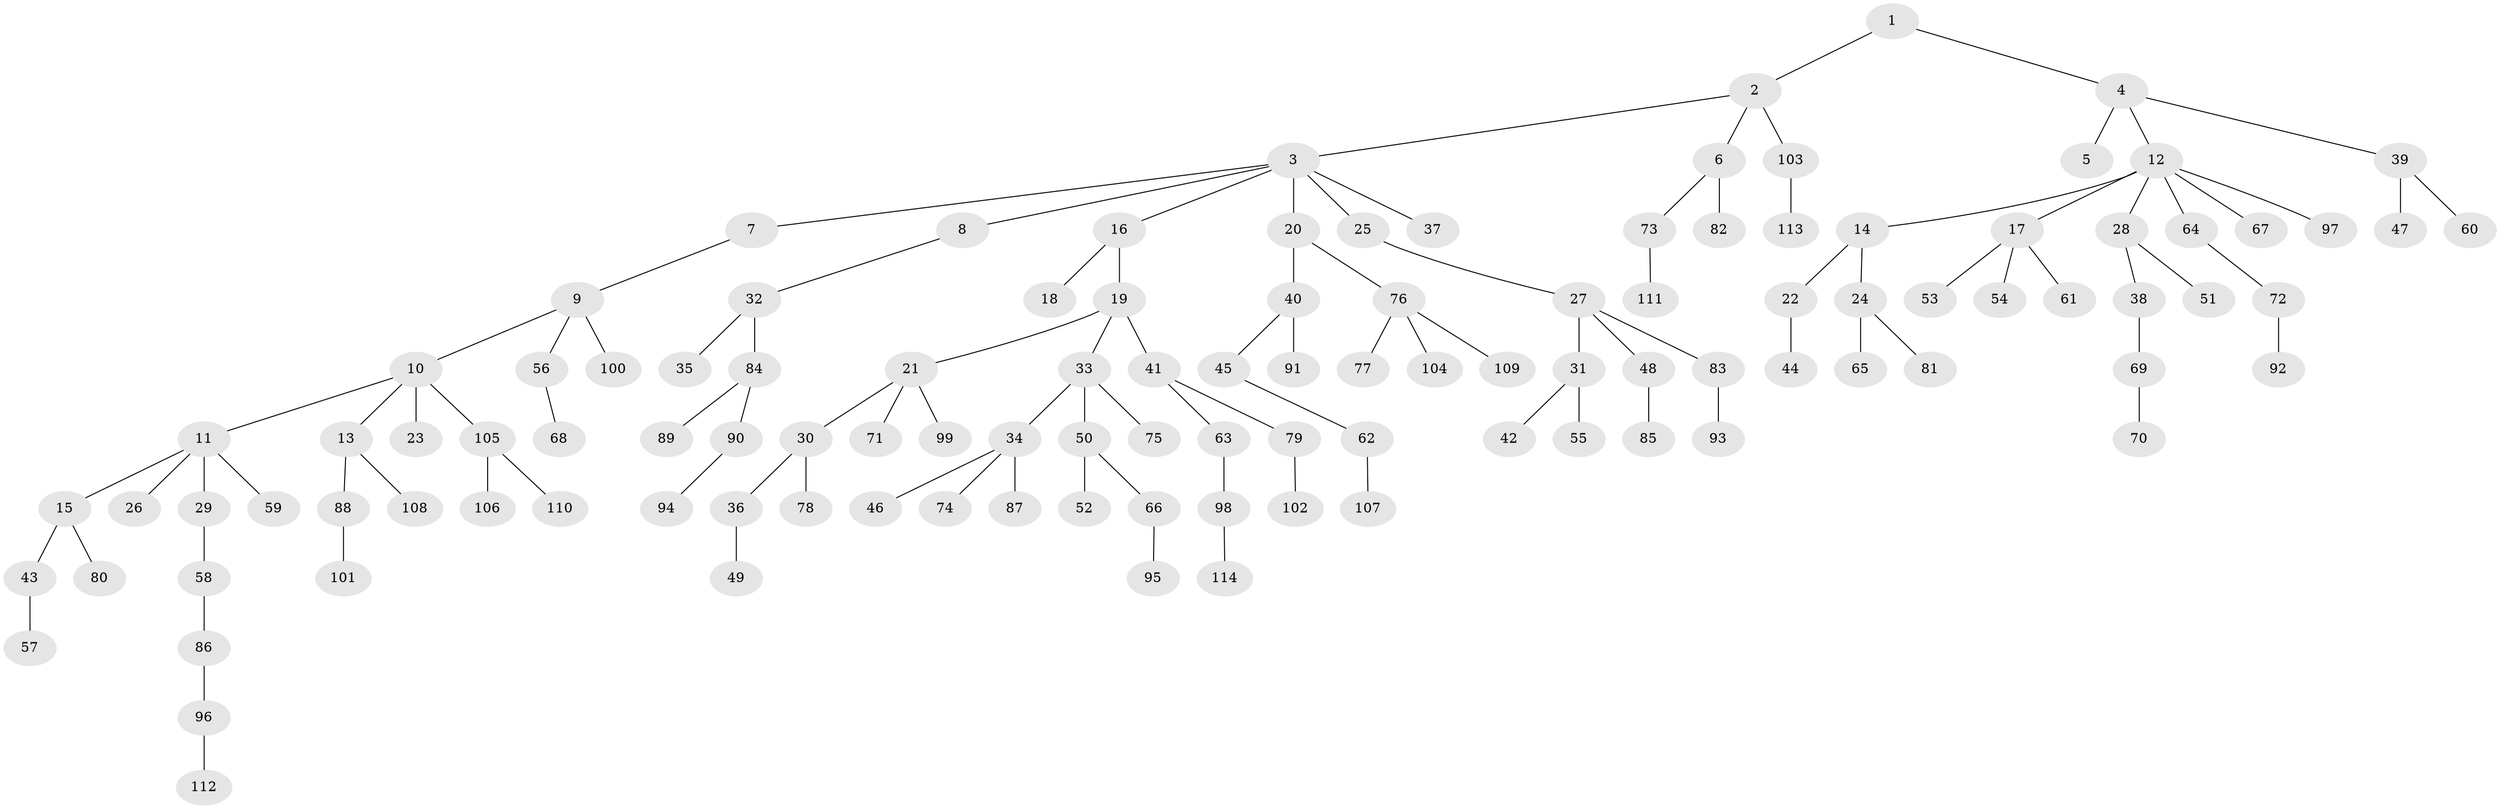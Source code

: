 // coarse degree distribution, {4: 0.07246376811594203, 3: 0.14492753623188406, 2: 0.3188405797101449, 6: 0.028985507246376812, 1: 0.43478260869565216}
// Generated by graph-tools (version 1.1) at 2025/37/03/04/25 23:37:21]
// undirected, 114 vertices, 113 edges
graph export_dot {
  node [color=gray90,style=filled];
  1;
  2;
  3;
  4;
  5;
  6;
  7;
  8;
  9;
  10;
  11;
  12;
  13;
  14;
  15;
  16;
  17;
  18;
  19;
  20;
  21;
  22;
  23;
  24;
  25;
  26;
  27;
  28;
  29;
  30;
  31;
  32;
  33;
  34;
  35;
  36;
  37;
  38;
  39;
  40;
  41;
  42;
  43;
  44;
  45;
  46;
  47;
  48;
  49;
  50;
  51;
  52;
  53;
  54;
  55;
  56;
  57;
  58;
  59;
  60;
  61;
  62;
  63;
  64;
  65;
  66;
  67;
  68;
  69;
  70;
  71;
  72;
  73;
  74;
  75;
  76;
  77;
  78;
  79;
  80;
  81;
  82;
  83;
  84;
  85;
  86;
  87;
  88;
  89;
  90;
  91;
  92;
  93;
  94;
  95;
  96;
  97;
  98;
  99;
  100;
  101;
  102;
  103;
  104;
  105;
  106;
  107;
  108;
  109;
  110;
  111;
  112;
  113;
  114;
  1 -- 2;
  1 -- 4;
  2 -- 3;
  2 -- 6;
  2 -- 103;
  3 -- 7;
  3 -- 8;
  3 -- 16;
  3 -- 20;
  3 -- 25;
  3 -- 37;
  4 -- 5;
  4 -- 12;
  4 -- 39;
  6 -- 73;
  6 -- 82;
  7 -- 9;
  8 -- 32;
  9 -- 10;
  9 -- 56;
  9 -- 100;
  10 -- 11;
  10 -- 13;
  10 -- 23;
  10 -- 105;
  11 -- 15;
  11 -- 26;
  11 -- 29;
  11 -- 59;
  12 -- 14;
  12 -- 17;
  12 -- 28;
  12 -- 64;
  12 -- 67;
  12 -- 97;
  13 -- 88;
  13 -- 108;
  14 -- 22;
  14 -- 24;
  15 -- 43;
  15 -- 80;
  16 -- 18;
  16 -- 19;
  17 -- 53;
  17 -- 54;
  17 -- 61;
  19 -- 21;
  19 -- 33;
  19 -- 41;
  20 -- 40;
  20 -- 76;
  21 -- 30;
  21 -- 71;
  21 -- 99;
  22 -- 44;
  24 -- 65;
  24 -- 81;
  25 -- 27;
  27 -- 31;
  27 -- 48;
  27 -- 83;
  28 -- 38;
  28 -- 51;
  29 -- 58;
  30 -- 36;
  30 -- 78;
  31 -- 42;
  31 -- 55;
  32 -- 35;
  32 -- 84;
  33 -- 34;
  33 -- 50;
  33 -- 75;
  34 -- 46;
  34 -- 74;
  34 -- 87;
  36 -- 49;
  38 -- 69;
  39 -- 47;
  39 -- 60;
  40 -- 45;
  40 -- 91;
  41 -- 63;
  41 -- 79;
  43 -- 57;
  45 -- 62;
  48 -- 85;
  50 -- 52;
  50 -- 66;
  56 -- 68;
  58 -- 86;
  62 -- 107;
  63 -- 98;
  64 -- 72;
  66 -- 95;
  69 -- 70;
  72 -- 92;
  73 -- 111;
  76 -- 77;
  76 -- 104;
  76 -- 109;
  79 -- 102;
  83 -- 93;
  84 -- 89;
  84 -- 90;
  86 -- 96;
  88 -- 101;
  90 -- 94;
  96 -- 112;
  98 -- 114;
  103 -- 113;
  105 -- 106;
  105 -- 110;
}
